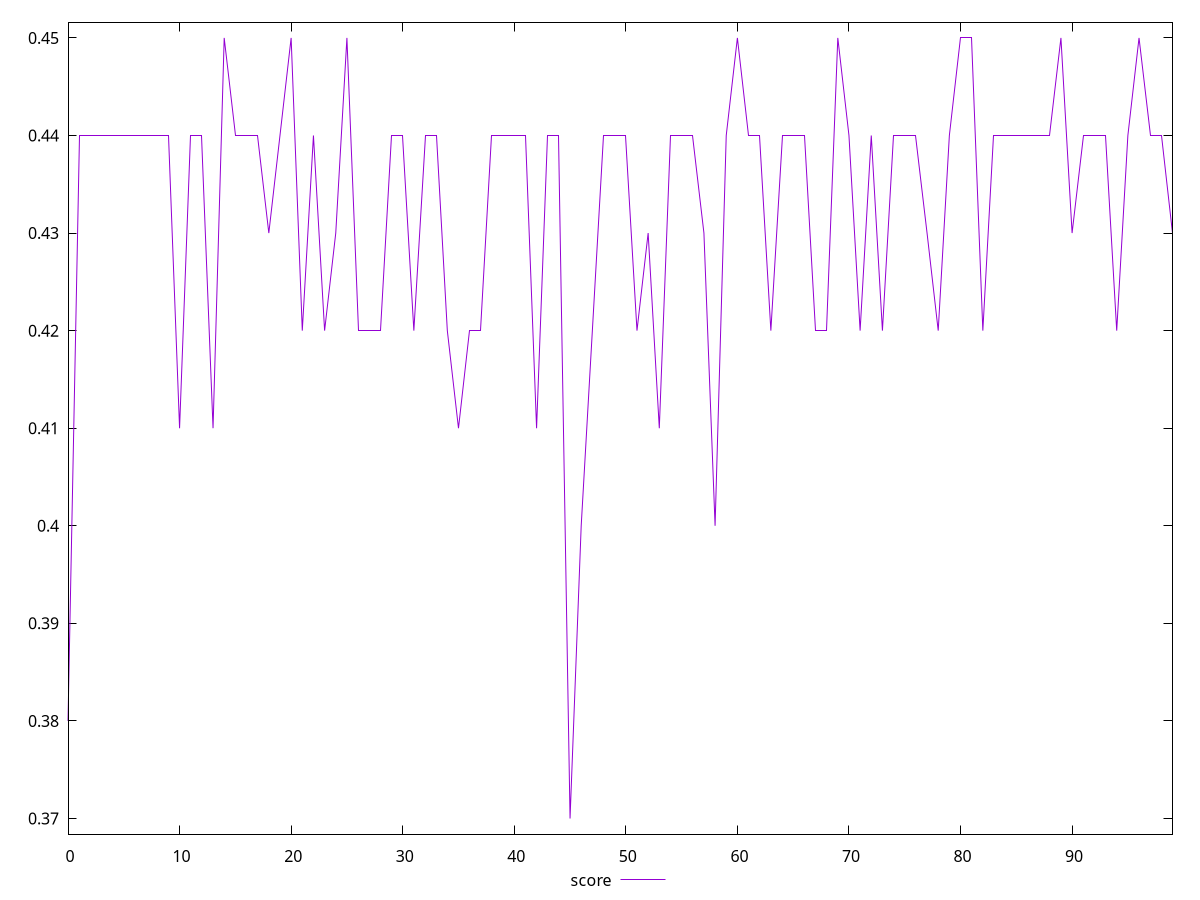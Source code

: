 reset

$score <<EOF
0 0.38
1 0.44
2 0.44
3 0.44
4 0.44
5 0.44
6 0.44
7 0.44
8 0.44
9 0.44
10 0.41
11 0.44
12 0.44
13 0.41
14 0.45
15 0.44
16 0.44
17 0.44
18 0.43
19 0.44
20 0.45
21 0.42
22 0.44
23 0.42
24 0.43
25 0.45
26 0.42
27 0.42
28 0.42
29 0.44
30 0.44
31 0.42
32 0.44
33 0.44
34 0.42
35 0.41
36 0.42
37 0.42
38 0.44
39 0.44
40 0.44
41 0.44
42 0.41
43 0.44
44 0.44
45 0.37
46 0.4
47 0.42
48 0.44
49 0.44
50 0.44
51 0.42
52 0.43
53 0.41
54 0.44
55 0.44
56 0.44
57 0.43
58 0.4
59 0.44
60 0.45
61 0.44
62 0.44
63 0.42
64 0.44
65 0.44
66 0.44
67 0.42
68 0.42
69 0.45
70 0.44
71 0.42
72 0.44
73 0.42
74 0.44
75 0.44
76 0.44
77 0.43
78 0.42
79 0.44
80 0.45
81 0.45
82 0.42
83 0.44
84 0.44
85 0.44
86 0.44
87 0.44
88 0.44
89 0.45
90 0.43
91 0.44
92 0.44
93 0.44
94 0.42
95 0.44
96 0.45
97 0.44
98 0.44
99 0.43
EOF

set key outside below
set xrange [0:99]
set yrange [0.3684:0.4516]
set trange [0.3684:0.4516]
set terminal svg size 640, 500 enhanced background rgb 'white'
set output "report_00015_2021-02-09T16-11-33.973Z/uses-rel-preload/samples/pages+cached+noadtech+nomedia+nocss/score/values.svg"

plot $score title "score" with line

reset

